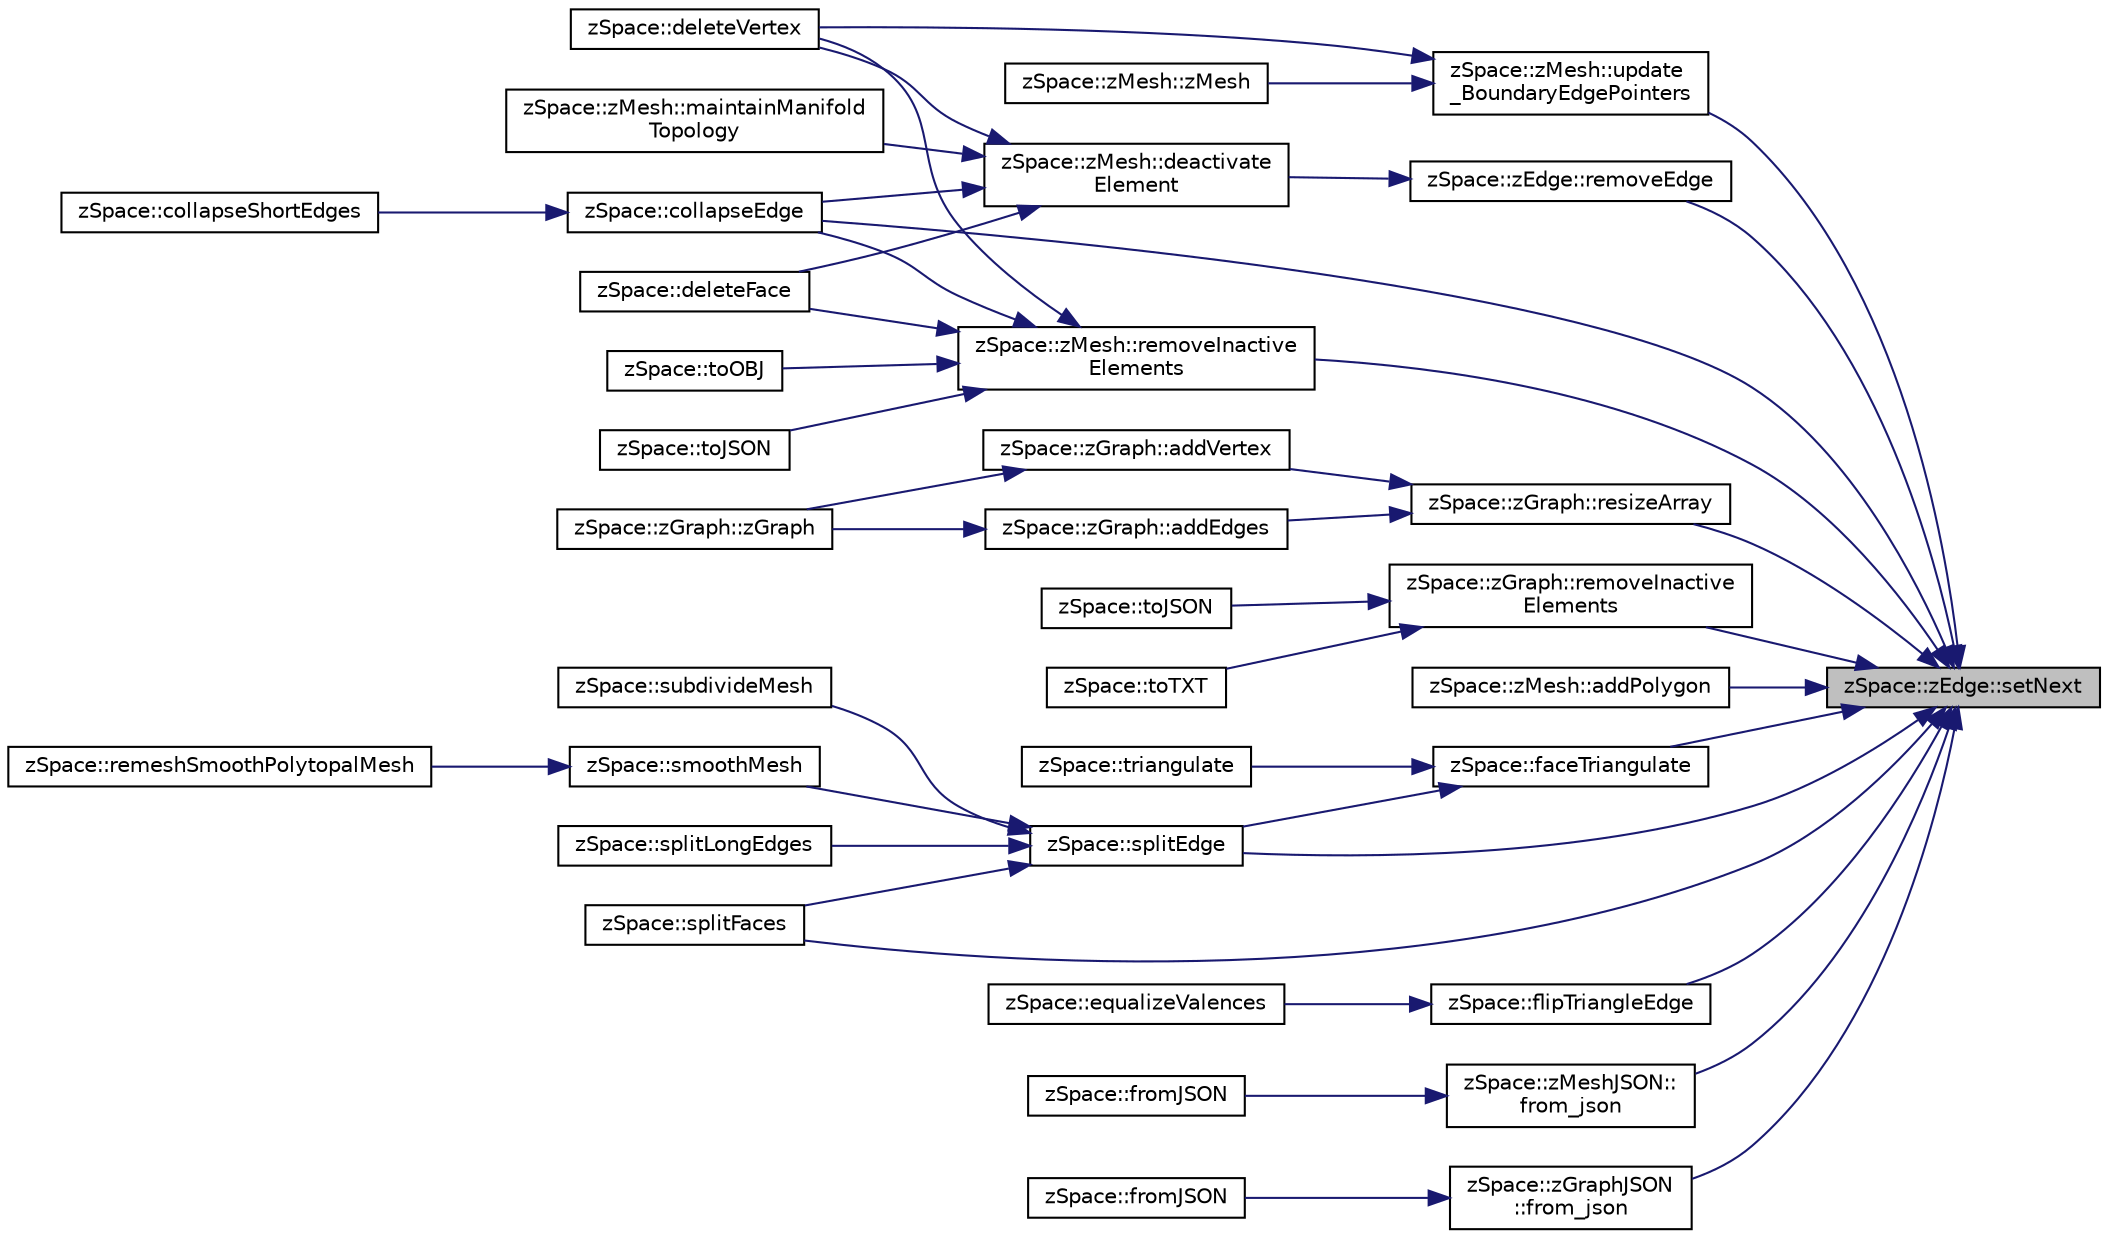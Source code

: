 digraph "zSpace::zEdge::setNext"
{
 // LATEX_PDF_SIZE
  edge [fontname="Helvetica",fontsize="10",labelfontname="Helvetica",labelfontsize="10"];
  node [fontname="Helvetica",fontsize="10",shape=record];
  rankdir="RL";
  Node585 [label="zSpace::zEdge::setNext",height=0.2,width=0.4,color="black", fillcolor="grey75", style="filled", fontcolor="black",tooltip="This method sets the next edge of current zEdge to the the input edge."];
  Node585 -> Node586 [dir="back",color="midnightblue",fontsize="10",style="solid",fontname="Helvetica"];
  Node586 [label="zSpace::zEdge::removeEdge",height=0.2,width=0.4,color="black", fillcolor="white", style="filled",URL="$classz_space_1_1z_edge.html#a5395c85714f3d04fb4e673d335982655",tooltip="This method makes the pointer of the current and symmetry zEdge to null."];
  Node586 -> Node587 [dir="back",color="midnightblue",fontsize="10",style="solid",fontname="Helvetica"];
  Node587 [label="zSpace::zMesh::deactivate\lElement",height=0.2,width=0.4,color="black", fillcolor="white", style="filled",URL="$classz_space_1_1z_mesh.html#aea35829fdb54f511f93cef10c85da66c",tooltip="This method deactivates the input elements from the array connected with the input type."];
  Node587 -> Node588 [dir="back",color="midnightblue",fontsize="10",style="solid",fontname="Helvetica"];
  Node588 [label="zSpace::zMesh::maintainManifold\lTopology",height=0.2,width=0.4,color="black", fillcolor="white", style="filled",URL="$classz_space_1_1z_mesh.html#ae66609043bee62d706443ac5dc47304f",tooltip="This method cleans up the mesh to maintain manifolod topology."];
  Node587 -> Node589 [dir="back",color="midnightblue",fontsize="10",style="solid",fontname="Helvetica"];
  Node589 [label="zSpace::deleteVertex",height=0.2,width=0.4,color="black", fillcolor="white", style="filled",URL="$group__z_mesh_modifiers.html#ga20644ac4933b8ae055b0eb47a9df8420",tooltip="This method deletes the mesh vertex given by the input vertex index."];
  Node587 -> Node590 [dir="back",color="midnightblue",fontsize="10",style="solid",fontname="Helvetica"];
  Node590 [label="zSpace::deleteFace",height=0.2,width=0.4,color="black", fillcolor="white", style="filled",URL="$group__z_mesh_modifiers.html#ga24ab0fcd418ba91e387838fdc4711787",tooltip="This method deletes the mesh face given by the input face index."];
  Node587 -> Node591 [dir="back",color="midnightblue",fontsize="10",style="solid",fontname="Helvetica"];
  Node591 [label="zSpace::collapseEdge",height=0.2,width=0.4,color="black", fillcolor="white", style="filled",URL="$group__z_mesh_modifiers.html#ga77533a4e95924fa8c030ba013eef1ec6",tooltip="This method collapses an edge into a vertex."];
  Node591 -> Node592 [dir="back",color="midnightblue",fontsize="10",style="solid",fontname="Helvetica"];
  Node592 [label="zSpace::collapseShortEdges",height=0.2,width=0.4,color="black", fillcolor="white", style="filled",URL="$group__z_mesh_modifiers.html#ga14350e97740cec4f835125fb286fc071",tooltip="This method collapses an edge shorter than the given minimum edge length value if the collapsing does..."];
  Node585 -> Node593 [dir="back",color="midnightblue",fontsize="10",style="solid",fontname="Helvetica"];
  Node593 [label="zSpace::zGraph::resizeArray",height=0.2,width=0.4,color="black", fillcolor="white", style="filled",URL="$classz_space_1_1z_graph.html#a8b28611b85ceff8555b9230e3af6f47a",tooltip="This method resizes the array connected with the input type to the specified newSize."];
  Node593 -> Node594 [dir="back",color="midnightblue",fontsize="10",style="solid",fontname="Helvetica"];
  Node594 [label="zSpace::zGraph::addVertex",height=0.2,width=0.4,color="black", fillcolor="white", style="filled",URL="$classz_space_1_1z_graph.html#acf5cd0b78050f671984cfc4341de8b32",tooltip="This method adds a vertex to the vertices array."];
  Node594 -> Node595 [dir="back",color="midnightblue",fontsize="10",style="solid",fontname="Helvetica"];
  Node595 [label="zSpace::zGraph::zGraph",height=0.2,width=0.4,color="black", fillcolor="white", style="filled",URL="$classz_space_1_1z_graph.html#a7a53b68f1efa596293b85259464cf3ff",tooltip="Overloaded constructor."];
  Node593 -> Node596 [dir="back",color="midnightblue",fontsize="10",style="solid",fontname="Helvetica"];
  Node596 [label="zSpace::zGraph::addEdges",height=0.2,width=0.4,color="black", fillcolor="white", style="filled",URL="$classz_space_1_1z_graph.html#a821941b26e312ab5015ae34fecbd43b3",tooltip="This method adds an edge and its symmetry edge to the edges array."];
  Node596 -> Node595 [dir="back",color="midnightblue",fontsize="10",style="solid",fontname="Helvetica"];
  Node585 -> Node597 [dir="back",color="midnightblue",fontsize="10",style="solid",fontname="Helvetica"];
  Node597 [label="zSpace::zGraph::removeInactive\lElements",height=0.2,width=0.4,color="black", fillcolor="white", style="filled",URL="$classz_space_1_1z_graph.html#afdd947e992fda2487ef6a5a3487d9e6b",tooltip="This method removes inactive elements from the array connected with the input type."];
  Node597 -> Node598 [dir="back",color="midnightblue",fontsize="10",style="solid",fontname="Helvetica"];
  Node598 [label="zSpace::toTXT",height=0.2,width=0.4,color="black", fillcolor="white", style="filled",URL="$group__z_i_o___graph.html#ga6578d361dabd565a48e2093a80e6f8b6",tooltip="This method exports zGraph to a TXT file format."];
  Node597 -> Node599 [dir="back",color="midnightblue",fontsize="10",style="solid",fontname="Helvetica"];
  Node599 [label="zSpace::toJSON",height=0.2,width=0.4,color="black", fillcolor="white", style="filled",URL="$group__z_i_o___graph.html#gac49cfef1063731952f6decc21775c747",tooltip="This method exports zGraph to a JSON file format using JSON Modern Library."];
  Node585 -> Node600 [dir="back",color="midnightblue",fontsize="10",style="solid",fontname="Helvetica"];
  Node600 [label="zSpace::zMesh::addPolygon",height=0.2,width=0.4,color="black", fillcolor="white", style="filled",URL="$classz_space_1_1z_mesh.html#ada4fb88bb2402a06f75d730e23597407",tooltip="This method adds a face to the faces array and updates the pointers of vertices, edges and polygons o..."];
  Node585 -> Node601 [dir="back",color="midnightblue",fontsize="10",style="solid",fontname="Helvetica"];
  Node601 [label="zSpace::zMesh::update\l_BoundaryEdgePointers",height=0.2,width=0.4,color="black", fillcolor="white", style="filled",URL="$classz_space_1_1z_mesh.html#a736b8e4019610612f4cab40094c36e06",tooltip="This method updates the pointers for boundary Edges."];
  Node601 -> Node602 [dir="back",color="midnightblue",fontsize="10",style="solid",fontname="Helvetica"];
  Node602 [label="zSpace::zMesh::zMesh",height=0.2,width=0.4,color="black", fillcolor="white", style="filled",URL="$classz_space_1_1z_mesh.html#a127de8a508706826cc4a537ad7a1cc9c",tooltip="Overloaded constructor."];
  Node601 -> Node589 [dir="back",color="midnightblue",fontsize="10",style="solid",fontname="Helvetica"];
  Node585 -> Node603 [dir="back",color="midnightblue",fontsize="10",style="solid",fontname="Helvetica"];
  Node603 [label="zSpace::zMesh::removeInactive\lElements",height=0.2,width=0.4,color="black", fillcolor="white", style="filled",URL="$classz_space_1_1z_mesh.html#ab21d59eecb169921b427a7e766d47aa5",tooltip="This method removes inactive elements from the array connected with the input type."];
  Node603 -> Node589 [dir="back",color="midnightblue",fontsize="10",style="solid",fontname="Helvetica"];
  Node603 -> Node590 [dir="back",color="midnightblue",fontsize="10",style="solid",fontname="Helvetica"];
  Node603 -> Node591 [dir="back",color="midnightblue",fontsize="10",style="solid",fontname="Helvetica"];
  Node603 -> Node604 [dir="back",color="midnightblue",fontsize="10",style="solid",fontname="Helvetica"];
  Node604 [label="zSpace::toOBJ",height=0.2,width=0.4,color="black", fillcolor="white", style="filled",URL="$group__z_i_o___mesh.html#ga56d1123fee7864f1a5da2f740b9e589d",tooltip="This method exports zMesh as an OBJ file."];
  Node603 -> Node605 [dir="back",color="midnightblue",fontsize="10",style="solid",fontname="Helvetica"];
  Node605 [label="zSpace::toJSON",height=0.2,width=0.4,color="black", fillcolor="white", style="filled",URL="$group__z_i_o___mesh.html#ga6fccda275363a86353d2750673122d6f",tooltip="This method exports zMesh to a JSON file format using JSON Modern Library."];
  Node585 -> Node606 [dir="back",color="midnightblue",fontsize="10",style="solid",fontname="Helvetica"];
  Node606 [label="zSpace::faceTriangulate",height=0.2,width=0.4,color="black", fillcolor="white", style="filled",URL="$group__z_mesh_modifiers.html#ga436ab6f006de6e8dcd08c030fed4feb1",tooltip="This method triangulates the input face of the mesh."];
  Node606 -> Node607 [dir="back",color="midnightblue",fontsize="10",style="solid",fontname="Helvetica"];
  Node607 [label="zSpace::triangulate",height=0.2,width=0.4,color="black", fillcolor="white", style="filled",URL="$group__z_mesh_modifiers.html#ga75ee8f140a3311506a932b866523a1de",tooltip="This method triangulates the input mesh."];
  Node606 -> Node608 [dir="back",color="midnightblue",fontsize="10",style="solid",fontname="Helvetica"];
  Node608 [label="zSpace::splitEdge",height=0.2,width=0.4,color="black", fillcolor="white", style="filled",URL="$group__z_mesh_modifiers.html#gae7cb2380ed0e9717421bf19db5817cd6",tooltip="This method splits an edge and inserts a vertex along the edge at the input factor."];
  Node608 -> Node609 [dir="back",color="midnightblue",fontsize="10",style="solid",fontname="Helvetica"];
  Node609 [label="zSpace::splitFaces",height=0.2,width=0.4,color="black", fillcolor="white", style="filled",URL="$group__z_mesh_modifiers.html#gaeda022d590a10b38c94e75bc0e278d80",tooltip="This method splits a set of edges and faces of a mesh in a continuous manner."];
  Node608 -> Node610 [dir="back",color="midnightblue",fontsize="10",style="solid",fontname="Helvetica"];
  Node610 [label="zSpace::subdivideMesh",height=0.2,width=0.4,color="black", fillcolor="white", style="filled",URL="$group__z_mesh_modifiers.html#ga8c3af5dd0f40d6f82fd23ceead47dc64",tooltip="This method subdivides all the faces and edges of the mesh."];
  Node608 -> Node611 [dir="back",color="midnightblue",fontsize="10",style="solid",fontname="Helvetica"];
  Node611 [label="zSpace::smoothMesh",height=0.2,width=0.4,color="black", fillcolor="white", style="filled",URL="$group__z_mesh_modifiers.html#ga41f9be96453c21ac7b33b2991c284775",tooltip="This method applies Catmull-Clark subdivision to the mesh."];
  Node611 -> Node612 [dir="back",color="midnightblue",fontsize="10",style="solid",fontname="Helvetica"];
  Node612 [label="zSpace::remeshSmoothPolytopalMesh",height=0.2,width=0.4,color="black", fillcolor="white", style="filled",URL="$group__z_polytopal.html#ga5dd7e372cf8287c0434778b2e58d41f1",tooltip="This method remeshes the smoothed polytopal mesh to have rulings in ony one direction."];
  Node608 -> Node613 [dir="back",color="midnightblue",fontsize="10",style="solid",fontname="Helvetica"];
  Node613 [label="zSpace::splitLongEdges",height=0.2,width=0.4,color="black", fillcolor="white", style="filled",URL="$group__z_mesh_modifiers.html#gad707c82ae843ee9aa108c078161881ca",tooltip="This method splits an edge longer than the given input value at its midpoint and triangulates the mes..."];
  Node585 -> Node591 [dir="back",color="midnightblue",fontsize="10",style="solid",fontname="Helvetica"];
  Node585 -> Node608 [dir="back",color="midnightblue",fontsize="10",style="solid",fontname="Helvetica"];
  Node585 -> Node614 [dir="back",color="midnightblue",fontsize="10",style="solid",fontname="Helvetica"];
  Node614 [label="zSpace::flipTriangleEdge",height=0.2,width=0.4,color="black", fillcolor="white", style="filled",URL="$group__z_mesh_modifiers.html#ga23b04bfa34f16159cbc2b1c5e1116f39",tooltip="This method flips the edge shared bettwen two rainglua faces."];
  Node614 -> Node615 [dir="back",color="midnightblue",fontsize="10",style="solid",fontname="Helvetica"];
  Node615 [label="zSpace::equalizeValences",height=0.2,width=0.4,color="black", fillcolor="white", style="filled",URL="$group__z_mesh_modifiers.html#ga50d27f458f57c4f90fa9242b05ded2d2",tooltip="This method equalizes the vertex valences by flipping edges of the input triangulated mesh...."];
  Node585 -> Node609 [dir="back",color="midnightblue",fontsize="10",style="solid",fontname="Helvetica"];
  Node585 -> Node616 [dir="back",color="midnightblue",fontsize="10",style="solid",fontname="Helvetica"];
  Node616 [label="zSpace::zMeshJSON::\lfrom_json",height=0.2,width=0.4,color="black", fillcolor="white", style="filled",URL="$classz_space_1_1z_mesh_j_s_o_n.html#a50e0cbaadd094cf4f26179cdf23b9464",tooltip="This method creates the HE data structure from JSON file using JSON Modern Library."];
  Node616 -> Node617 [dir="back",color="midnightblue",fontsize="10",style="solid",fontname="Helvetica"];
  Node617 [label="zSpace::fromJSON",height=0.2,width=0.4,color="black", fillcolor="white", style="filled",URL="$group__z_i_o___mesh.html#gad2f07c6da97272b61502c6fab57d83b0",tooltip="This method imports zMesh from a JSON file format using JSON Modern Library."];
  Node585 -> Node618 [dir="back",color="midnightblue",fontsize="10",style="solid",fontname="Helvetica"];
  Node618 [label="zSpace::zGraphJSON\l::from_json",height=0.2,width=0.4,color="black", fillcolor="white", style="filled",URL="$classz_space_1_1z_graph_j_s_o_n.html#ad6e1e17a5c3bd52b4433439f13a4b3a4",tooltip="This method creates the zGraph from JSON file using JSON Modern Library."];
  Node618 -> Node619 [dir="back",color="midnightblue",fontsize="10",style="solid",fontname="Helvetica"];
  Node619 [label="zSpace::fromJSON",height=0.2,width=0.4,color="black", fillcolor="white", style="filled",URL="$group__z_i_o___graph.html#ga72f18c5d3de0d92bea72ed214d7ba159",tooltip="This method imports zGraph from a JSON file format using JSON Modern Library."];
}
